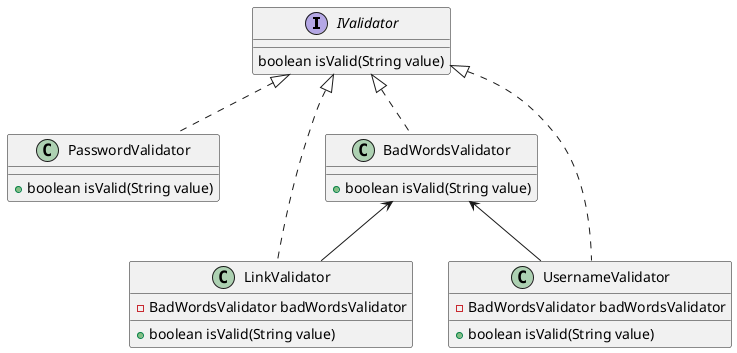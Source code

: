 @startuml utilities

interface IValidator {
    boolean isValid(String value)
}

class PasswordValidator {
    + boolean isValid(String value)
}

class BadWordsValidator {
    + boolean isValid(String value)
}

class LinkValidator {
    - BadWordsValidator badWordsValidator
    + boolean isValid(String value)
}

class UsernameValidator {
    - BadWordsValidator badWordsValidator
    + boolean isValid(String value)
}

IValidator <|.. LinkValidator
IValidator <|.. UsernameValidator
IValidator <|.. PasswordValidator
IValidator <|.. BadWordsValidator
BadWordsValidator <-- LinkValidator
BadWordsValidator <-- UsernameValidator

@enduml